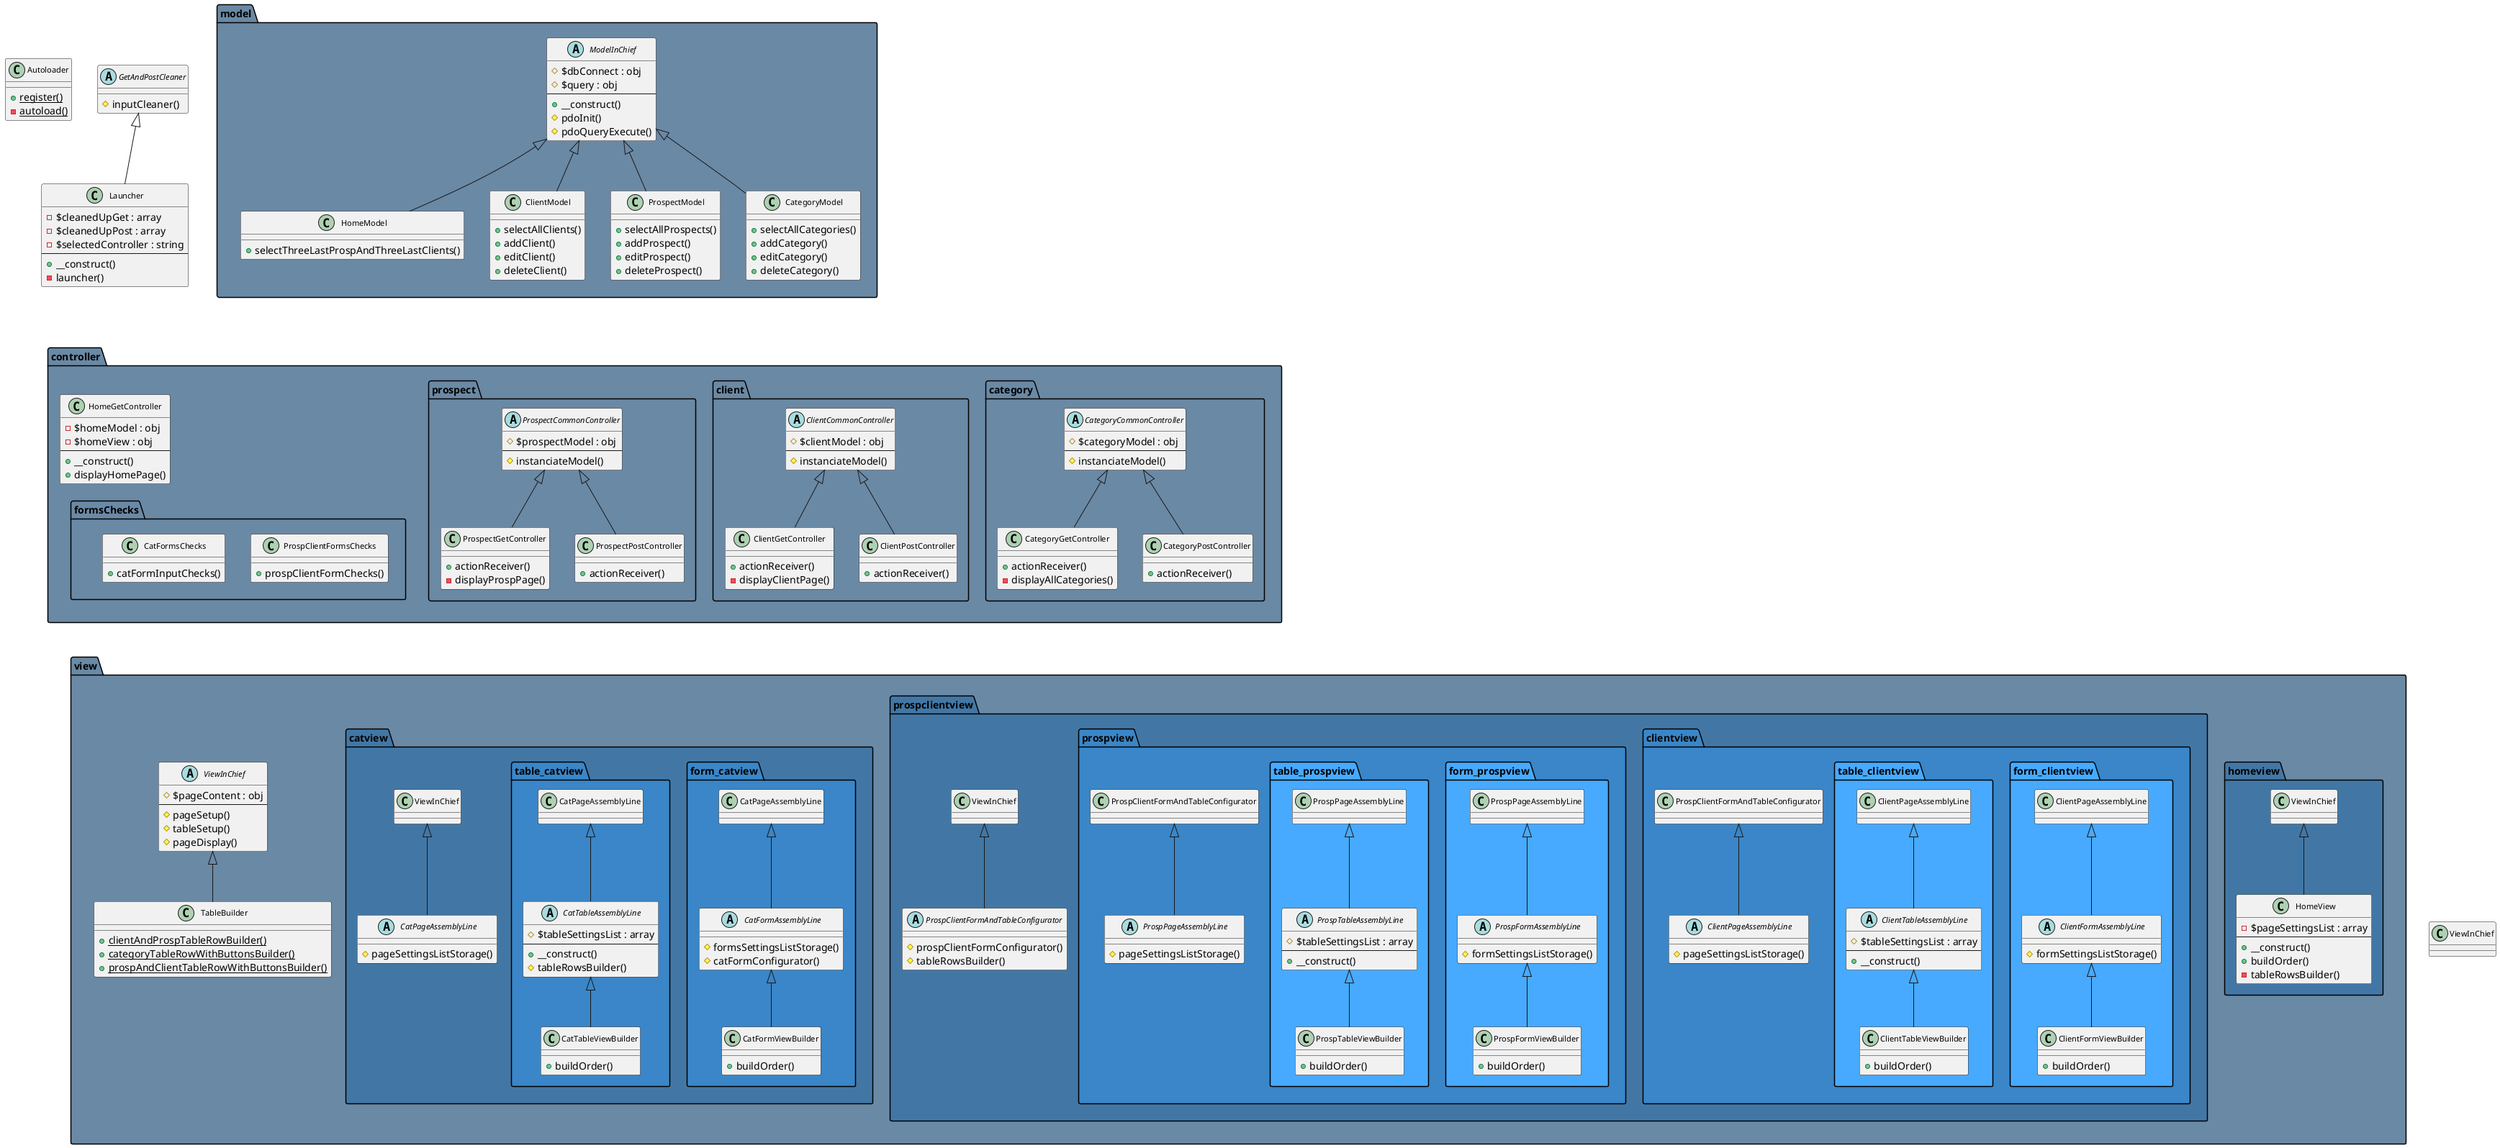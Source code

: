 @startuml ExoMVC_v27

skinparam ClassFontSize 11
skinparam ClassFontName Verdana


together {
    abstract class GetAndPostCleaner {
        #inputCleaner()
    }

    class Launcher extends GetAndPostCleaner {
        -$cleanedUpGet : array
        -$cleanedUpPost : array
        -$selectedController : string
        --
        +__construct()
        -launcher()
    }

    class Autoloader {
        {static} +register()
        {static} -autoload()
    }
}


together {
    package controller #6A89A5 {
        class HomeGetController {
            -$homeModel : obj
            -$homeView : obj
            --
            +__construct()
            +displayHomePage()
        }

        package category {
            abstract class CategoryCommonController {
                #$categoryModel : obj
                --
                #instanciateModel()
            }

            class CategoryGetController extends CategoryCommonController {
                +actionReceiver()
                -displayAllCategories()
            }

            class CategoryPostController extends CategoryCommonController {
                +actionReceiver()
            }
        }

        package client {
            abstract class ClientCommonController {
                #$clientModel : obj
                --
                #instanciateModel()
            }

            class ClientGetController extends ClientCommonController {
                +actionReceiver()
                -displayClientPage()
            }

            class ClientPostController extends ClientCommonController {
                +actionReceiver()
            }

        }

        package prospect {
            abstract class ProspectCommonController {
                #$prospectModel : obj
                --
                #instanciateModel()
            }

            class ProspectGetController extends ProspectCommonController {
                +actionReceiver()
                -displayProspPage()
            }

            class ProspectPostController extends ProspectCommonController {
                +actionReceiver()
            }


        }

        package formsChecks {
            class ProspClientFormsChecks {
                +prospClientFormChecks()
            }

            class CatFormsChecks {
                +catFormInputChecks()
            }
        }
    }
}





together {
    package model #6A89A5 {
        abstract class ModelInChief {
            #$dbConnect : obj
            #$query : obj
            --
            +__construct()
            #pdoInit()
            #pdoQueryExecute()
        }

        class HomeModel extends ModelInChief {
            +selectThreeLastProspAndThreeLastClients()
        }

        class ClientModel extends ModelInChief {
            +selectAllClients()
            +addClient()
            +editClient()
            +deleteClient()
        }

        class ProspectModel extends ModelInChief {
            +selectAllProspects()
            +addProspect()
            +editProspect()
            +deleteProspect()
        }

        class CategoryModel extends ModelInChief {
            +selectAllCategories()
            +addCategory()
            +editCategory()
            +deleteCategory()
        }
    }
}





together {
    package view #6A89A5 {
        abstract class ViewInChief {
        #$pageContent : obj
        --
        #pageSetup()
        #tableSetup()
        #pageDisplay()
        }

        class TableBuilder extends ViewInChief {
            {static} +clientAndProspTableRowBuilder()
            {static} +categoryTableRowWithButtonsBuilder()
            {static} +prospAndClientTableRowWithButtonsBuilder()
        }

        package homeview #4277A5 {
            class HomeView extends ViewInChief {
                -$pageSettingsList : array
                --
                +__construct()
                +buildOrder()
                -tableRowsBuilder()
            }
        }

        package prospclientview #4277A5 {
            abstract class ProspClientFormAndTableConfigurator extends ViewInChief {
                #prospClientFormConfigurator()
                #tableRowsBuilder()
            }

            package clientview #3A86C8 {
                abstract class ClientPageAssemblyLine extends ProspClientFormAndTableConfigurator {
                    #pageSettingsListStorage()
                }

                package form_clientview #47aaff {
                    abstract class ClientFormAssemblyLine extends ClientPageAssemblyLine {
                        #formSettingsListStorage()
                    }

                    class ClientFormViewBuilder extends ClientFormAssemblyLine {
                        +buildOrder()
                    }
                }


                package table_clientview #47aaff {
                    abstract class ClientTableAssemblyLine extends ClientPageAssemblyLine {
                        #$tableSettingsList : array
                        --
                        +__construct()
                    }

                    class ClientTableViewBuilder extends ClientTableAssemblyLine {
                        +buildOrder()
                    }
                }
            }

            package prospview #3A86C8 {
                abstract class ProspPageAssemblyLine extends ProspClientFormAndTableConfigurator {
                    #pageSettingsListStorage()
                }

                package form_prospview #47aaff {
                    abstract class ProspFormAssemblyLine extends ProspPageAssemblyLine {
                        #formSettingsListStorage()
                    }

                    class ProspFormViewBuilder extends ProspFormAssemblyLine {
                        +buildOrder()
                    }
                }

                package table_prospview #47aaff {
                    abstract class ProspTableAssemblyLine extends ProspPageAssemblyLine {
                        #$tableSettingsList : array
                        --
                        +__construct()
                    }

                    class ProspTableViewBuilder extends ProspTableAssemblyLine {
                        +buildOrder()
                    }
                }
            }
        }

        package catview #4277A5 {
            abstract class CatPageAssemblyLine extends ViewInChief {
                #pageSettingsListStorage()
            }

            package form_catview #3A86C8 {
                abstract class CatFormAssemblyLine extends CatPageAssemblyLine {
                    #formsSettingsListStorage()
                    #catFormConfigurator()
                }

                class CatFormViewBuilder extends CatFormAssemblyLine {
                    +buildOrder()
                }
            }

            package table_catview #3A86C8 {
                abstract class CatTableAssemblyLine extends CatPageAssemblyLine {
                    #$tableSettingsList : array
                    --
                    +__construct()
                    #tableRowsBuilder()
                }

                class CatTableViewBuilder extends CatTableAssemblyLine {
                    +buildOrder()
                }

            }
        }
    }
}

Launcher -[hidden]--> HomeGetController
GetAndPostCleaner -[hidden]> model
HomeGetController -[hidden]-> formsChecks
formsChecks -[hidden]-> view
ViewInChief -[hidden]> TableBuilder

@enduml